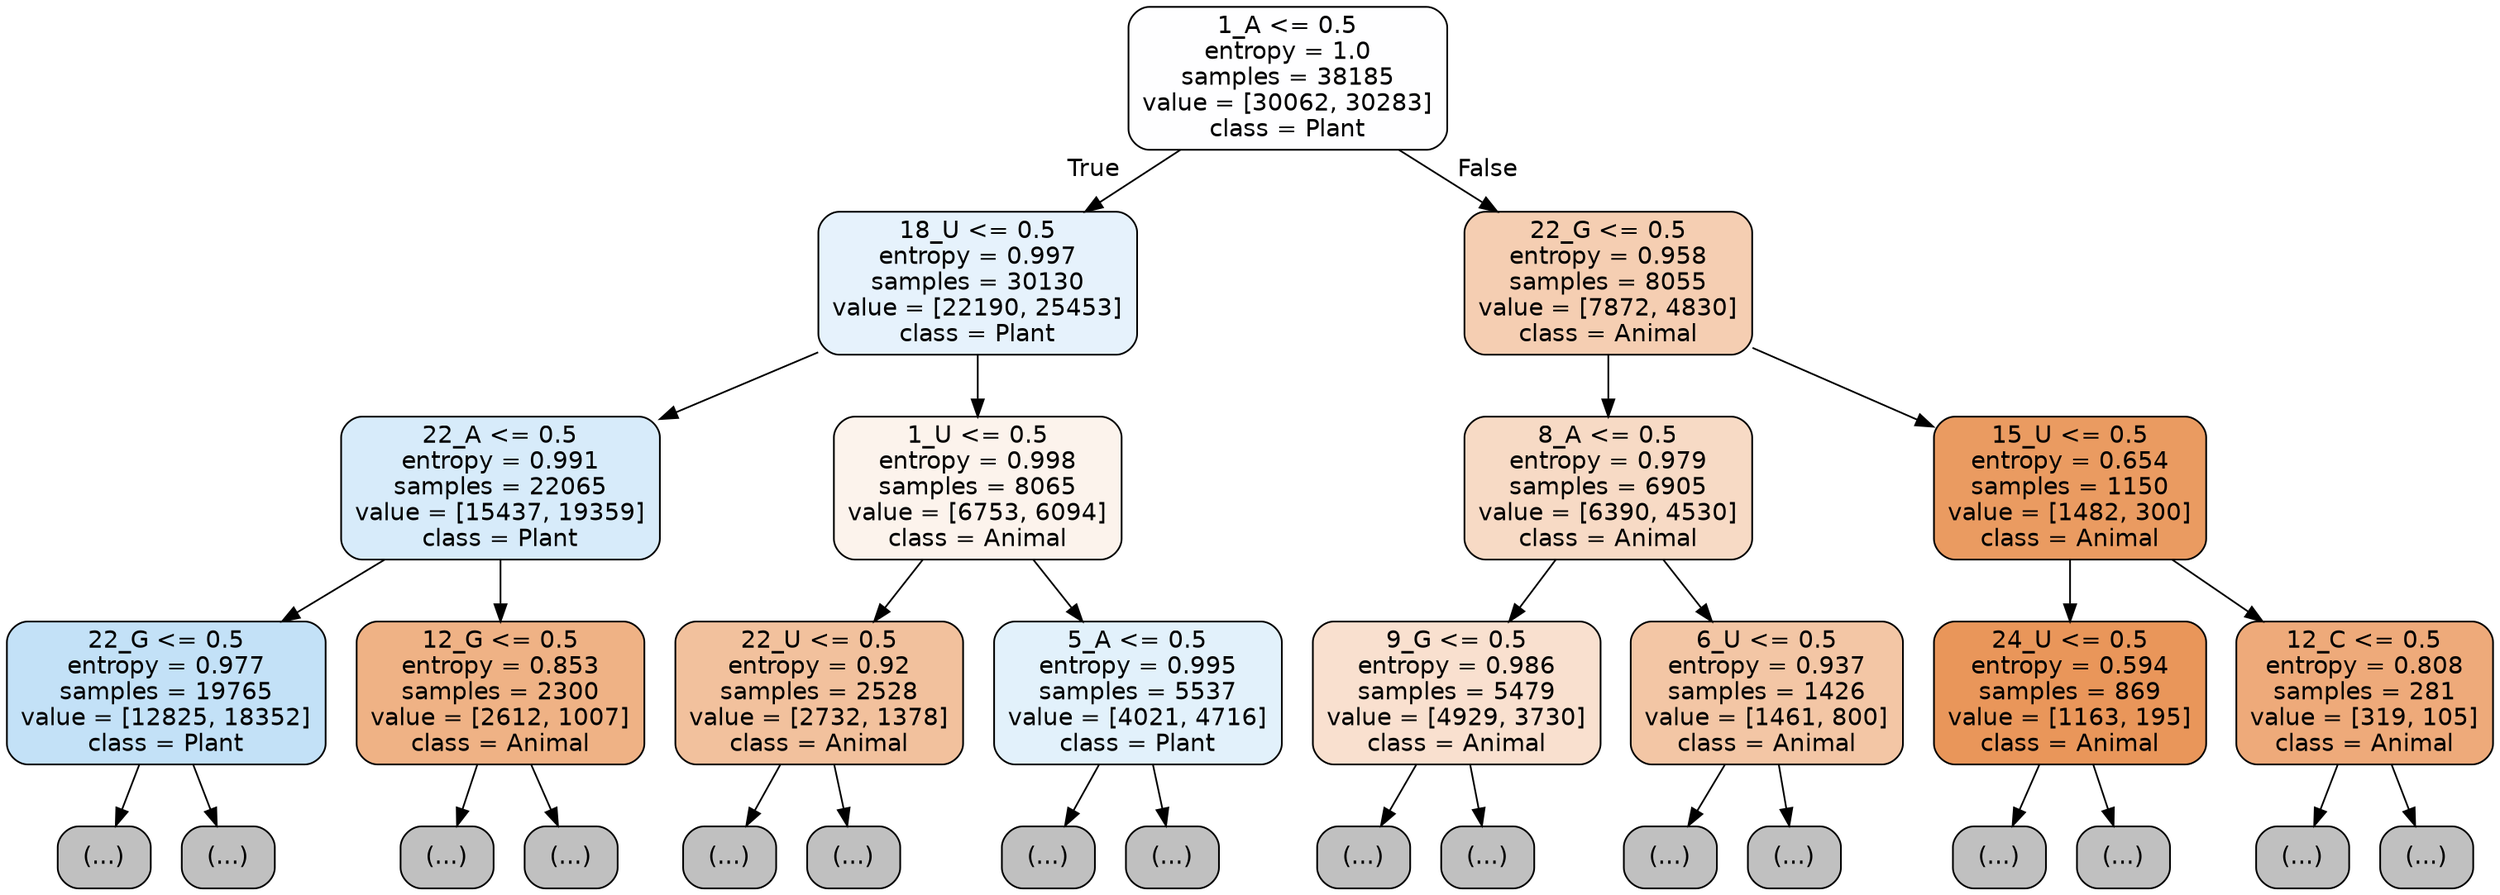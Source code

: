 digraph Tree {
node [shape=box, style="filled, rounded", color="black", fontname="helvetica"] ;
edge [fontname="helvetica"] ;
0 [label="1_A <= 0.5\nentropy = 1.0\nsamples = 38185\nvalue = [30062, 30283]\nclass = Plant", fillcolor="#fefeff"] ;
1 [label="18_U <= 0.5\nentropy = 0.997\nsamples = 30130\nvalue = [22190, 25453]\nclass = Plant", fillcolor="#e6f2fc"] ;
0 -> 1 [labeldistance=2.5, labelangle=45, headlabel="True"] ;
2 [label="22_A <= 0.5\nentropy = 0.991\nsamples = 22065\nvalue = [15437, 19359]\nclass = Plant", fillcolor="#d7ebfa"] ;
1 -> 2 ;
3 [label="22_G <= 0.5\nentropy = 0.977\nsamples = 19765\nvalue = [12825, 18352]\nclass = Plant", fillcolor="#c3e1f7"] ;
2 -> 3 ;
4 [label="(...)", fillcolor="#C0C0C0"] ;
3 -> 4 ;
7203 [label="(...)", fillcolor="#C0C0C0"] ;
3 -> 7203 ;
8330 [label="12_G <= 0.5\nentropy = 0.853\nsamples = 2300\nvalue = [2612, 1007]\nclass = Animal", fillcolor="#efb285"] ;
2 -> 8330 ;
8331 [label="(...)", fillcolor="#C0C0C0"] ;
8330 -> 8331 ;
9182 [label="(...)", fillcolor="#C0C0C0"] ;
8330 -> 9182 ;
9455 [label="1_U <= 0.5\nentropy = 0.998\nsamples = 8065\nvalue = [6753, 6094]\nclass = Animal", fillcolor="#fcf3ec"] ;
1 -> 9455 ;
9456 [label="22_U <= 0.5\nentropy = 0.92\nsamples = 2528\nvalue = [2732, 1378]\nclass = Animal", fillcolor="#f2c19d"] ;
9455 -> 9456 ;
9457 [label="(...)", fillcolor="#C0C0C0"] ;
9456 -> 9457 ;
10778 [label="(...)", fillcolor="#C0C0C0"] ;
9456 -> 10778 ;
10909 [label="5_A <= 0.5\nentropy = 0.995\nsamples = 5537\nvalue = [4021, 4716]\nclass = Plant", fillcolor="#e2f1fb"] ;
9455 -> 10909 ;
10910 [label="(...)", fillcolor="#C0C0C0"] ;
10909 -> 10910 ;
12353 [label="(...)", fillcolor="#C0C0C0"] ;
10909 -> 12353 ;
12856 [label="22_G <= 0.5\nentropy = 0.958\nsamples = 8055\nvalue = [7872, 4830]\nclass = Animal", fillcolor="#f5ceb2"] ;
0 -> 12856 [labeldistance=2.5, labelangle=-45, headlabel="False"] ;
12857 [label="8_A <= 0.5\nentropy = 0.979\nsamples = 6905\nvalue = [6390, 4530]\nclass = Animal", fillcolor="#f7dac5"] ;
12856 -> 12857 ;
12858 [label="9_G <= 0.5\nentropy = 0.986\nsamples = 5479\nvalue = [4929, 3730]\nclass = Animal", fillcolor="#f9e0cf"] ;
12857 -> 12858 ;
12859 [label="(...)", fillcolor="#C0C0C0"] ;
12858 -> 12859 ;
14878 [label="(...)", fillcolor="#C0C0C0"] ;
12858 -> 14878 ;
15581 [label="6_U <= 0.5\nentropy = 0.937\nsamples = 1426\nvalue = [1461, 800]\nclass = Animal", fillcolor="#f3c6a5"] ;
12857 -> 15581 ;
15582 [label="(...)", fillcolor="#C0C0C0"] ;
15581 -> 15582 ;
16205 [label="(...)", fillcolor="#C0C0C0"] ;
15581 -> 16205 ;
16440 [label="15_U <= 0.5\nentropy = 0.654\nsamples = 1150\nvalue = [1482, 300]\nclass = Animal", fillcolor="#ea9b61"] ;
12856 -> 16440 ;
16441 [label="24_U <= 0.5\nentropy = 0.594\nsamples = 869\nvalue = [1163, 195]\nclass = Animal", fillcolor="#e9965a"] ;
16440 -> 16441 ;
16442 [label="(...)", fillcolor="#C0C0C0"] ;
16441 -> 16442 ;
16727 [label="(...)", fillcolor="#C0C0C0"] ;
16441 -> 16727 ;
16746 [label="12_C <= 0.5\nentropy = 0.808\nsamples = 281\nvalue = [319, 105]\nclass = Animal", fillcolor="#eeaa7a"] ;
16440 -> 16746 ;
16747 [label="(...)", fillcolor="#C0C0C0"] ;
16746 -> 16747 ;
16852 [label="(...)", fillcolor="#C0C0C0"] ;
16746 -> 16852 ;
}